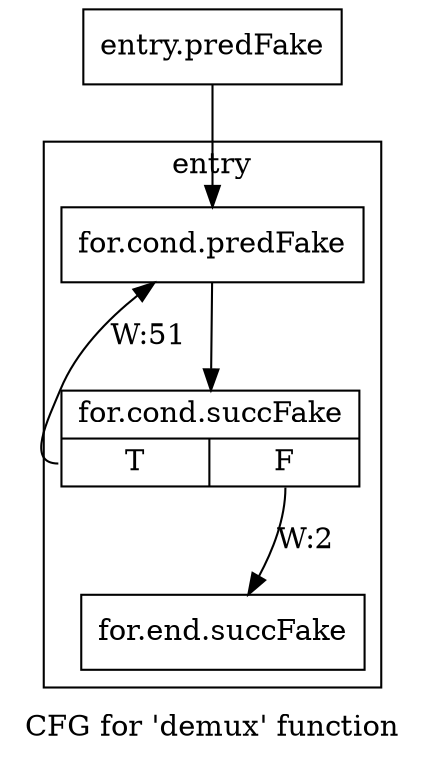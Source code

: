 digraph "CFG for 'demux' function" {
	label="CFG for 'demux' function";

	Node0x43e4da0 [shape=record,filename="",linenumber="",label="{entry.predFake}"];
	Node0x43e4da0 -> Node0x43e7760[ callList="" memoryops="" filename="../../../test.cpp" execusionnum="1"];
	Node0x441a680 [shape=record,filename="../../../test.cpp",linenumber="66",label="{for.end.succFake}"];
subgraph cluster_0 {
	label="entry";
	tripcount="50";
	invocationtime="1";

	Node0x43e7760 [shape=record,filename="../../../test.cpp",linenumber="57",label="{for.cond.predFake}"];
	Node0x43e7760 -> Node0x441a710[ callList="" memoryops="" filename="../../../test.cpp" execusionnum="51"];
	Node0x441a710 [shape=record,filename="../../../test.cpp",linenumber="57",label="{for.cond.succFake|{<s0>T|<s1>F}}"];
	Node0x441a710:s0 -> Node0x43e7760[label="W:51" callList="" memoryops="" filename="../../../test.cpp" execusionnum="50"];
	Node0x441a710:s1 -> Node0x441a680[label="W:2" callList="" memoryops="" filename="../../../test.cpp" execusionnum="1"];
}
}
